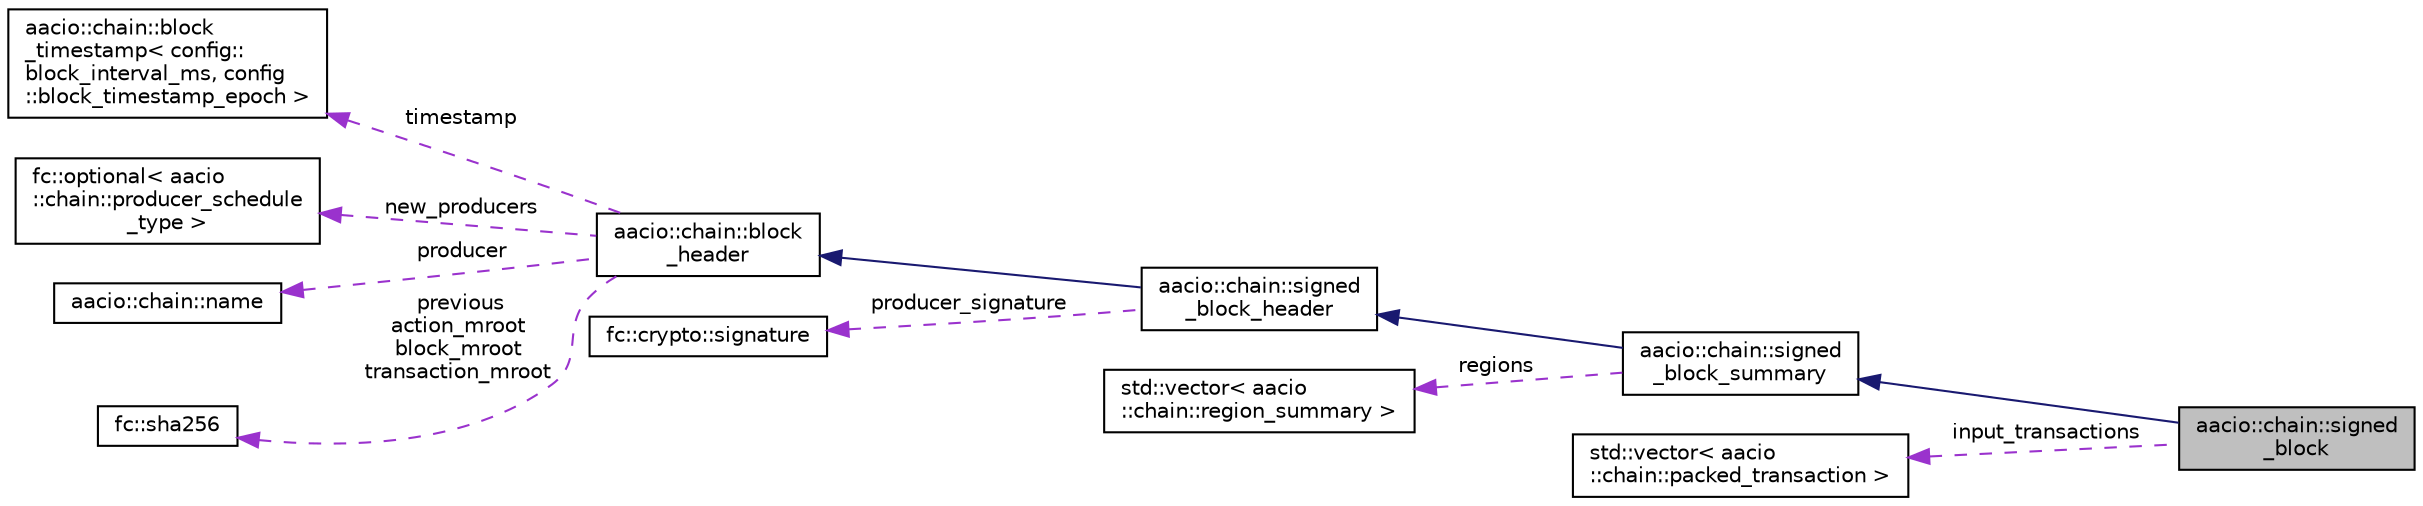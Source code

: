 digraph "aacio::chain::signed_block"
{
  edge [fontname="Helvetica",fontsize="10",labelfontname="Helvetica",labelfontsize="10"];
  node [fontname="Helvetica",fontsize="10",shape=record];
  rankdir="LR";
  Node4 [label="aacio::chain::signed\l_block",height=0.2,width=0.4,color="black", fillcolor="grey75", style="filled", fontcolor="black"];
  Node5 -> Node4 [dir="back",color="midnightblue",fontsize="10",style="solid"];
  Node5 [label="aacio::chain::signed\l_block_summary",height=0.2,width=0.4,color="black", fillcolor="white", style="filled",URL="$structaacio_1_1chain_1_1signed__block__summary.html"];
  Node6 -> Node5 [dir="back",color="midnightblue",fontsize="10",style="solid"];
  Node6 [label="aacio::chain::signed\l_block_header",height=0.2,width=0.4,color="black", fillcolor="white", style="filled",URL="$structaacio_1_1chain_1_1signed__block__header.html"];
  Node7 -> Node6 [dir="back",color="midnightblue",fontsize="10",style="solid"];
  Node7 [label="aacio::chain::block\l_header",height=0.2,width=0.4,color="black", fillcolor="white", style="filled",URL="$structaacio_1_1chain_1_1block__header.html"];
  Node8 -> Node7 [dir="back",color="darkorchid3",fontsize="10",style="dashed",label=" timestamp" ];
  Node8 [label="aacio::chain::block\l_timestamp\< config::\lblock_interval_ms, config\l::block_timestamp_epoch \>",height=0.2,width=0.4,color="black", fillcolor="white", style="filled",URL="$classaacio_1_1chain_1_1block__timestamp.html"];
  Node9 -> Node7 [dir="back",color="darkorchid3",fontsize="10",style="dashed",label=" new_producers" ];
  Node9 [label="fc::optional\< aacio\l::chain::producer_schedule\l_type \>",height=0.2,width=0.4,color="black", fillcolor="white", style="filled",URL="$classfc_1_1optional.html"];
  Node10 -> Node7 [dir="back",color="darkorchid3",fontsize="10",style="dashed",label=" producer" ];
  Node10 [label="aacio::chain::name",height=0.2,width=0.4,color="black", fillcolor="white", style="filled",URL="$structaacio_1_1chain_1_1name.html"];
  Node11 -> Node7 [dir="back",color="darkorchid3",fontsize="10",style="dashed",label=" previous\naction_mroot\nblock_mroot\ntransaction_mroot" ];
  Node11 [label="fc::sha256",height=0.2,width=0.4,color="black", fillcolor="white", style="filled",URL="$classfc_1_1sha256.html"];
  Node12 -> Node6 [dir="back",color="darkorchid3",fontsize="10",style="dashed",label=" producer_signature" ];
  Node12 [label="fc::crypto::signature",height=0.2,width=0.4,color="black", fillcolor="white", style="filled",URL="$classfc_1_1crypto_1_1signature.html"];
  Node13 -> Node5 [dir="back",color="darkorchid3",fontsize="10",style="dashed",label=" regions" ];
  Node13 [label="std::vector\< aacio\l::chain::region_summary \>",height=0.2,width=0.4,color="black", fillcolor="white", style="filled",URL="$classstd_1_1vector.html"];
  Node14 -> Node4 [dir="back",color="darkorchid3",fontsize="10",style="dashed",label=" input_transactions" ];
  Node14 [label="std::vector\< aacio\l::chain::packed_transaction \>",height=0.2,width=0.4,color="black", fillcolor="white", style="filled",URL="$classstd_1_1vector.html"];
}

